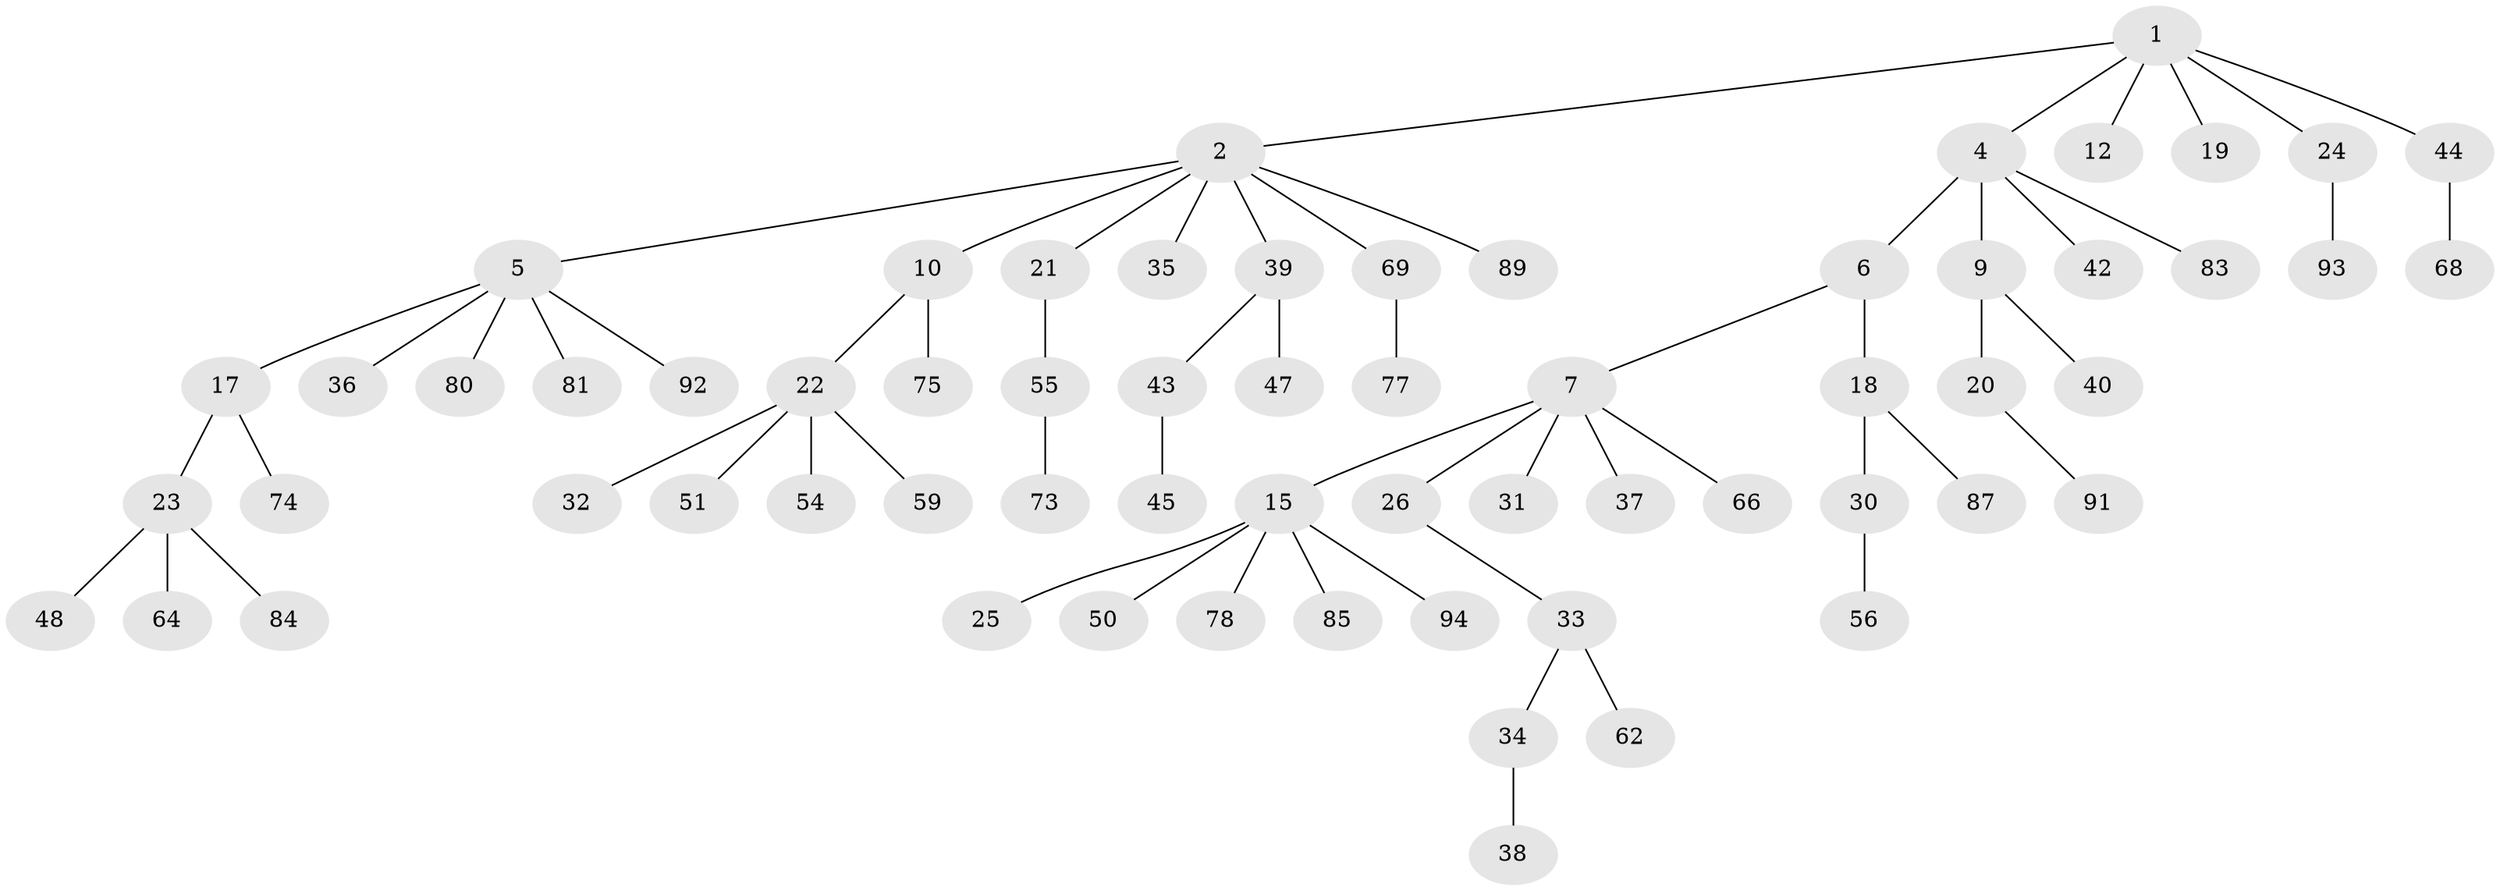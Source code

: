 // original degree distribution, {6: 0.010309278350515464, 7: 0.020618556701030927, 3: 0.10309278350515463, 5: 0.030927835051546393, 4: 0.08247422680412371, 2: 0.2268041237113402, 1: 0.5257731958762887}
// Generated by graph-tools (version 1.1) at 2025/42/03/06/25 10:42:04]
// undirected, 64 vertices, 63 edges
graph export_dot {
graph [start="1"]
  node [color=gray90,style=filled];
  1 [super="+16"];
  2 [super="+3"];
  4 [super="+28"];
  5 [super="+8"];
  6 [super="+13"];
  7 [super="+14"];
  9 [super="+29"];
  10 [super="+11"];
  12 [super="+60"];
  15 [super="+86"];
  17 [super="+61"];
  18 [super="+96"];
  19;
  20;
  21 [super="+41"];
  22 [super="+49"];
  23 [super="+27"];
  24 [super="+90"];
  25;
  26 [super="+72"];
  30 [super="+82"];
  31;
  32 [super="+58"];
  33 [super="+88"];
  34 [super="+63"];
  35 [super="+70"];
  36;
  37 [super="+53"];
  38;
  39 [super="+67"];
  40 [super="+57"];
  42 [super="+46"];
  43 [super="+76"];
  44 [super="+52"];
  45;
  47;
  48 [super="+71"];
  50;
  51;
  54;
  55 [super="+65"];
  56;
  59;
  62;
  64;
  66;
  68;
  69 [super="+95"];
  73;
  74;
  75 [super="+79"];
  77;
  78;
  80;
  81;
  83;
  84;
  85;
  87;
  89;
  91;
  92;
  93;
  94 [super="+97"];
  1 -- 2;
  1 -- 4;
  1 -- 12;
  1 -- 19;
  1 -- 44;
  1 -- 24;
  2 -- 5;
  2 -- 10;
  2 -- 35;
  2 -- 39;
  2 -- 69;
  2 -- 89;
  2 -- 21;
  4 -- 6;
  4 -- 9;
  4 -- 42;
  4 -- 83;
  5 -- 17;
  5 -- 81;
  5 -- 80;
  5 -- 36;
  5 -- 92;
  6 -- 7;
  6 -- 18;
  7 -- 31;
  7 -- 37;
  7 -- 66;
  7 -- 26;
  7 -- 15;
  9 -- 20;
  9 -- 40;
  10 -- 22;
  10 -- 75;
  15 -- 25;
  15 -- 50;
  15 -- 78;
  15 -- 85;
  15 -- 94;
  17 -- 23;
  17 -- 74;
  18 -- 30;
  18 -- 87;
  20 -- 91;
  21 -- 55;
  22 -- 32;
  22 -- 54;
  22 -- 59;
  22 -- 51;
  23 -- 64;
  23 -- 84;
  23 -- 48;
  24 -- 93;
  26 -- 33;
  30 -- 56;
  33 -- 34;
  33 -- 62;
  34 -- 38;
  39 -- 43;
  39 -- 47;
  43 -- 45;
  44 -- 68;
  55 -- 73;
  69 -- 77;
}
